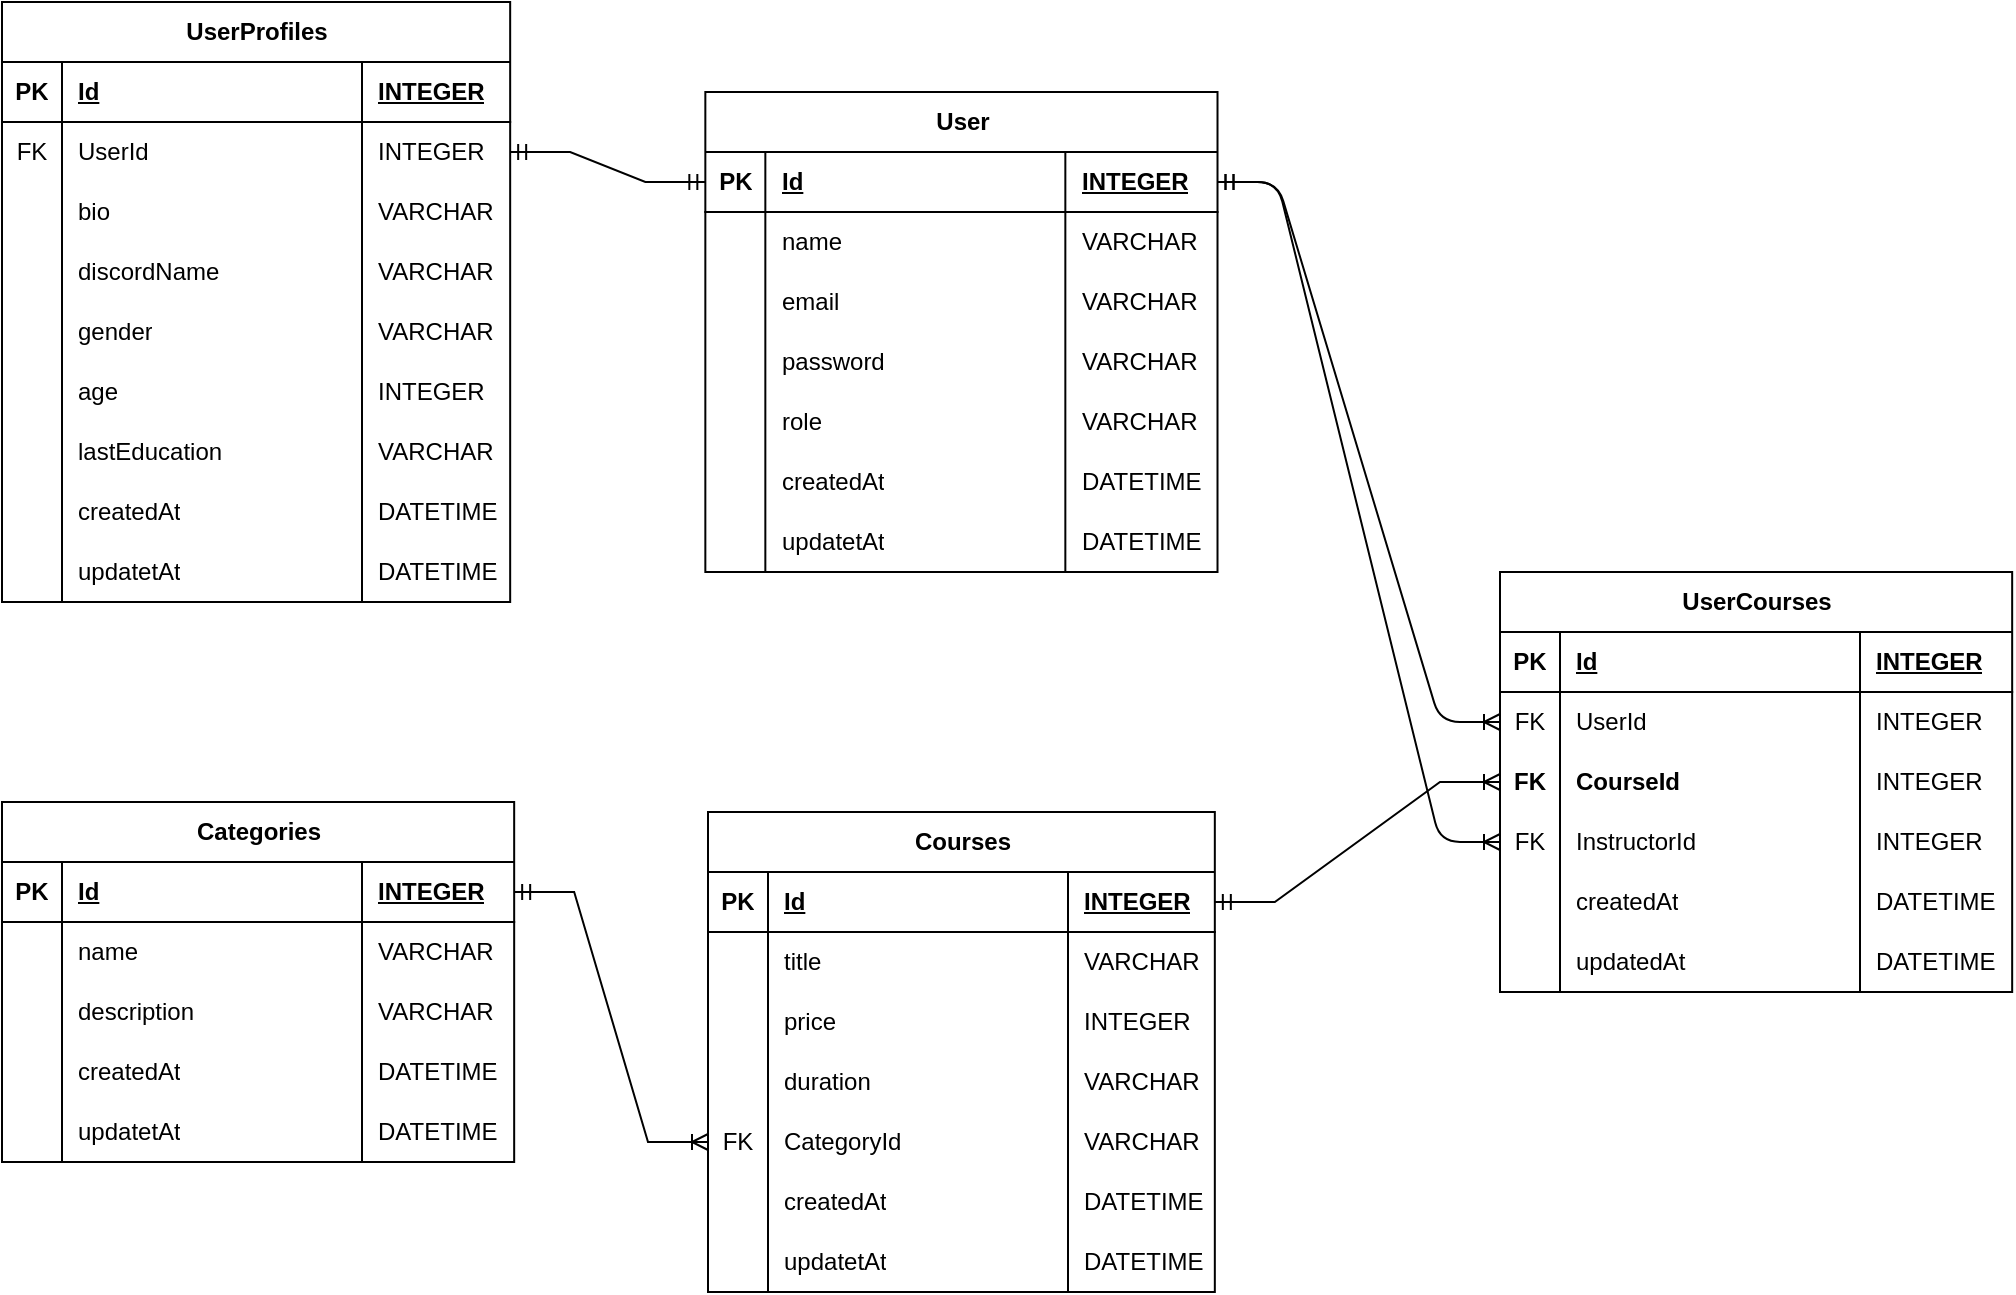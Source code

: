 <mxfile version="26.0.4">
  <diagram name="Page-1" id="1rfh4y_9Av0o-2rSlD1Q">
    <mxGraphModel dx="1134" dy="704" grid="0" gridSize="10" guides="1" tooltips="1" connect="1" arrows="1" fold="1" page="1" pageScale="1" pageWidth="1100" pageHeight="850" math="0" shadow="0">
      <root>
        <mxCell id="0" />
        <mxCell id="1" parent="0" />
        <mxCell id="C4Tq9bEea2v_1nruEv8x-1" value="Courses" style="shape=table;startSize=30;container=1;collapsible=1;childLayout=tableLayout;fixedRows=1;rowLines=0;fontStyle=1;align=center;resizeLast=1;html=1;swimlaneLine=1;" parent="1" vertex="1">
          <mxGeometry x="375" y="474" width="253.417" height="240" as="geometry" />
        </mxCell>
        <mxCell id="C4Tq9bEea2v_1nruEv8x-2" value="" style="shape=tableRow;horizontal=0;startSize=0;swimlaneHead=0;swimlaneBody=0;fillColor=none;collapsible=0;dropTarget=0;points=[[0,0.5],[1,0.5]];portConstraint=eastwest;top=0;left=0;right=0;bottom=1;" parent="C4Tq9bEea2v_1nruEv8x-1" vertex="1">
          <mxGeometry y="30" width="253.417" height="30" as="geometry" />
        </mxCell>
        <mxCell id="C4Tq9bEea2v_1nruEv8x-3" value="PK" style="shape=partialRectangle;connectable=0;fillColor=none;top=0;left=0;bottom=0;right=0;fontStyle=1;overflow=hidden;whiteSpace=wrap;html=1;" parent="C4Tq9bEea2v_1nruEv8x-2" vertex="1">
          <mxGeometry width="30" height="30" as="geometry">
            <mxRectangle width="30" height="30" as="alternateBounds" />
          </mxGeometry>
        </mxCell>
        <mxCell id="C4Tq9bEea2v_1nruEv8x-4" value="Id" style="shape=partialRectangle;connectable=0;fillColor=none;top=0;left=0;bottom=0;right=0;align=left;spacingLeft=6;fontStyle=5;overflow=hidden;whiteSpace=wrap;html=1;" parent="C4Tq9bEea2v_1nruEv8x-2" vertex="1">
          <mxGeometry x="30" width="150" height="30" as="geometry">
            <mxRectangle width="150" height="30" as="alternateBounds" />
          </mxGeometry>
        </mxCell>
        <mxCell id="C4Tq9bEea2v_1nruEv8x-141" value="INTEGER" style="shape=partialRectangle;connectable=0;fillColor=none;top=0;left=0;bottom=0;right=0;align=left;spacingLeft=6;fontStyle=5;overflow=hidden;whiteSpace=wrap;html=1;" parent="C4Tq9bEea2v_1nruEv8x-2" vertex="1">
          <mxGeometry x="180" width="73.417" height="30" as="geometry">
            <mxRectangle width="73.417" height="30" as="alternateBounds" />
          </mxGeometry>
        </mxCell>
        <mxCell id="C4Tq9bEea2v_1nruEv8x-5" value="" style="shape=tableRow;horizontal=0;startSize=0;swimlaneHead=0;swimlaneBody=0;fillColor=none;collapsible=0;dropTarget=0;points=[[0,0.5],[1,0.5]];portConstraint=eastwest;top=0;left=0;right=0;bottom=0;" parent="C4Tq9bEea2v_1nruEv8x-1" vertex="1">
          <mxGeometry y="60" width="253.417" height="30" as="geometry" />
        </mxCell>
        <mxCell id="C4Tq9bEea2v_1nruEv8x-6" value="" style="shape=partialRectangle;connectable=0;fillColor=none;top=0;left=0;bottom=0;right=0;editable=1;overflow=hidden;whiteSpace=wrap;html=1;" parent="C4Tq9bEea2v_1nruEv8x-5" vertex="1">
          <mxGeometry width="30" height="30" as="geometry">
            <mxRectangle width="30" height="30" as="alternateBounds" />
          </mxGeometry>
        </mxCell>
        <mxCell id="C4Tq9bEea2v_1nruEv8x-7" value="title" style="shape=partialRectangle;connectable=0;fillColor=none;top=0;left=0;bottom=0;right=0;align=left;spacingLeft=6;overflow=hidden;whiteSpace=wrap;html=1;" parent="C4Tq9bEea2v_1nruEv8x-5" vertex="1">
          <mxGeometry x="30" width="150" height="30" as="geometry">
            <mxRectangle width="150" height="30" as="alternateBounds" />
          </mxGeometry>
        </mxCell>
        <mxCell id="C4Tq9bEea2v_1nruEv8x-142" value="VARCHAR" style="shape=partialRectangle;connectable=0;fillColor=none;top=0;left=0;bottom=0;right=0;align=left;spacingLeft=6;overflow=hidden;whiteSpace=wrap;html=1;" parent="C4Tq9bEea2v_1nruEv8x-5" vertex="1">
          <mxGeometry x="180" width="73.417" height="30" as="geometry">
            <mxRectangle width="73.417" height="30" as="alternateBounds" />
          </mxGeometry>
        </mxCell>
        <mxCell id="C4Tq9bEea2v_1nruEv8x-8" value="" style="shape=tableRow;horizontal=0;startSize=0;swimlaneHead=0;swimlaneBody=0;fillColor=none;collapsible=0;dropTarget=0;points=[[0,0.5],[1,0.5]];portConstraint=eastwest;top=0;left=0;right=0;bottom=0;" parent="C4Tq9bEea2v_1nruEv8x-1" vertex="1">
          <mxGeometry y="90" width="253.417" height="30" as="geometry" />
        </mxCell>
        <mxCell id="C4Tq9bEea2v_1nruEv8x-9" value="" style="shape=partialRectangle;connectable=0;fillColor=none;top=0;left=0;bottom=0;right=0;editable=1;overflow=hidden;whiteSpace=wrap;html=1;" parent="C4Tq9bEea2v_1nruEv8x-8" vertex="1">
          <mxGeometry width="30" height="30" as="geometry">
            <mxRectangle width="30" height="30" as="alternateBounds" />
          </mxGeometry>
        </mxCell>
        <mxCell id="C4Tq9bEea2v_1nruEv8x-10" value="price" style="shape=partialRectangle;connectable=0;fillColor=none;top=0;left=0;bottom=0;right=0;align=left;spacingLeft=6;overflow=hidden;whiteSpace=wrap;html=1;" parent="C4Tq9bEea2v_1nruEv8x-8" vertex="1">
          <mxGeometry x="30" width="150" height="30" as="geometry">
            <mxRectangle width="150" height="30" as="alternateBounds" />
          </mxGeometry>
        </mxCell>
        <mxCell id="C4Tq9bEea2v_1nruEv8x-143" value="INTEGER" style="shape=partialRectangle;connectable=0;fillColor=none;top=0;left=0;bottom=0;right=0;align=left;spacingLeft=6;overflow=hidden;whiteSpace=wrap;html=1;" parent="C4Tq9bEea2v_1nruEv8x-8" vertex="1">
          <mxGeometry x="180" width="73.417" height="30" as="geometry">
            <mxRectangle width="73.417" height="30" as="alternateBounds" />
          </mxGeometry>
        </mxCell>
        <mxCell id="C4Tq9bEea2v_1nruEv8x-11" value="" style="shape=tableRow;horizontal=0;startSize=0;swimlaneHead=0;swimlaneBody=0;fillColor=none;collapsible=0;dropTarget=0;points=[[0,0.5],[1,0.5]];portConstraint=eastwest;top=0;left=0;right=0;bottom=0;" parent="C4Tq9bEea2v_1nruEv8x-1" vertex="1">
          <mxGeometry y="120" width="253.417" height="30" as="geometry" />
        </mxCell>
        <mxCell id="C4Tq9bEea2v_1nruEv8x-12" value="" style="shape=partialRectangle;connectable=0;fillColor=none;top=0;left=0;bottom=0;right=0;editable=1;overflow=hidden;whiteSpace=wrap;html=1;" parent="C4Tq9bEea2v_1nruEv8x-11" vertex="1">
          <mxGeometry width="30" height="30" as="geometry">
            <mxRectangle width="30" height="30" as="alternateBounds" />
          </mxGeometry>
        </mxCell>
        <mxCell id="C4Tq9bEea2v_1nruEv8x-13" value="duration" style="shape=partialRectangle;connectable=0;fillColor=none;top=0;left=0;bottom=0;right=0;align=left;spacingLeft=6;overflow=hidden;whiteSpace=wrap;html=1;" parent="C4Tq9bEea2v_1nruEv8x-11" vertex="1">
          <mxGeometry x="30" width="150" height="30" as="geometry">
            <mxRectangle width="150" height="30" as="alternateBounds" />
          </mxGeometry>
        </mxCell>
        <mxCell id="C4Tq9bEea2v_1nruEv8x-144" value="VARCHAR" style="shape=partialRectangle;connectable=0;fillColor=none;top=0;left=0;bottom=0;right=0;align=left;spacingLeft=6;overflow=hidden;whiteSpace=wrap;html=1;" parent="C4Tq9bEea2v_1nruEv8x-11" vertex="1">
          <mxGeometry x="180" width="73.417" height="30" as="geometry">
            <mxRectangle width="73.417" height="30" as="alternateBounds" />
          </mxGeometry>
        </mxCell>
        <mxCell id="C4Tq9bEea2v_1nruEv8x-76" style="shape=tableRow;horizontal=0;startSize=0;swimlaneHead=0;swimlaneBody=0;fillColor=none;collapsible=0;dropTarget=0;points=[[0,0.5],[1,0.5]];portConstraint=eastwest;top=0;left=0;right=0;bottom=0;" parent="C4Tq9bEea2v_1nruEv8x-1" vertex="1">
          <mxGeometry y="150" width="253.417" height="30" as="geometry" />
        </mxCell>
        <mxCell id="C4Tq9bEea2v_1nruEv8x-77" value="FK" style="shape=partialRectangle;connectable=0;fillColor=none;top=0;left=0;bottom=0;right=0;editable=1;overflow=hidden;whiteSpace=wrap;html=1;" parent="C4Tq9bEea2v_1nruEv8x-76" vertex="1">
          <mxGeometry width="30" height="30" as="geometry">
            <mxRectangle width="30" height="30" as="alternateBounds" />
          </mxGeometry>
        </mxCell>
        <mxCell id="C4Tq9bEea2v_1nruEv8x-78" value="CategoryId" style="shape=partialRectangle;connectable=0;fillColor=none;top=0;left=0;bottom=0;right=0;align=left;spacingLeft=6;overflow=hidden;whiteSpace=wrap;html=1;" parent="C4Tq9bEea2v_1nruEv8x-76" vertex="1">
          <mxGeometry x="30" width="150" height="30" as="geometry">
            <mxRectangle width="150" height="30" as="alternateBounds" />
          </mxGeometry>
        </mxCell>
        <mxCell id="C4Tq9bEea2v_1nruEv8x-145" value="VARCHAR" style="shape=partialRectangle;connectable=0;fillColor=none;top=0;left=0;bottom=0;right=0;align=left;spacingLeft=6;overflow=hidden;whiteSpace=wrap;html=1;" parent="C4Tq9bEea2v_1nruEv8x-76" vertex="1">
          <mxGeometry x="180" width="73.417" height="30" as="geometry">
            <mxRectangle width="73.417" height="30" as="alternateBounds" />
          </mxGeometry>
        </mxCell>
        <mxCell id="C4Tq9bEea2v_1nruEv8x-114" style="shape=tableRow;horizontal=0;startSize=0;swimlaneHead=0;swimlaneBody=0;fillColor=none;collapsible=0;dropTarget=0;points=[[0,0.5],[1,0.5]];portConstraint=eastwest;top=0;left=0;right=0;bottom=0;" parent="C4Tq9bEea2v_1nruEv8x-1" vertex="1">
          <mxGeometry y="180" width="253.417" height="30" as="geometry" />
        </mxCell>
        <mxCell id="C4Tq9bEea2v_1nruEv8x-115" style="shape=partialRectangle;connectable=0;fillColor=none;top=0;left=0;bottom=0;right=0;editable=1;overflow=hidden;whiteSpace=wrap;html=1;" parent="C4Tq9bEea2v_1nruEv8x-114" vertex="1">
          <mxGeometry width="30" height="30" as="geometry">
            <mxRectangle width="30" height="30" as="alternateBounds" />
          </mxGeometry>
        </mxCell>
        <mxCell id="C4Tq9bEea2v_1nruEv8x-116" value="createdAt" style="shape=partialRectangle;connectable=0;fillColor=none;top=0;left=0;bottom=0;right=0;align=left;spacingLeft=6;overflow=hidden;whiteSpace=wrap;html=1;" parent="C4Tq9bEea2v_1nruEv8x-114" vertex="1">
          <mxGeometry x="30" width="150" height="30" as="geometry">
            <mxRectangle width="150" height="30" as="alternateBounds" />
          </mxGeometry>
        </mxCell>
        <mxCell id="C4Tq9bEea2v_1nruEv8x-146" value="DATETIME" style="shape=partialRectangle;connectable=0;fillColor=none;top=0;left=0;bottom=0;right=0;align=left;spacingLeft=6;overflow=hidden;whiteSpace=wrap;html=1;" parent="C4Tq9bEea2v_1nruEv8x-114" vertex="1">
          <mxGeometry x="180" width="73.417" height="30" as="geometry">
            <mxRectangle width="73.417" height="30" as="alternateBounds" />
          </mxGeometry>
        </mxCell>
        <mxCell id="C4Tq9bEea2v_1nruEv8x-111" style="shape=tableRow;horizontal=0;startSize=0;swimlaneHead=0;swimlaneBody=0;fillColor=none;collapsible=0;dropTarget=0;points=[[0,0.5],[1,0.5]];portConstraint=eastwest;top=0;left=0;right=0;bottom=0;" parent="C4Tq9bEea2v_1nruEv8x-1" vertex="1">
          <mxGeometry y="210" width="253.417" height="30" as="geometry" />
        </mxCell>
        <mxCell id="C4Tq9bEea2v_1nruEv8x-112" style="shape=partialRectangle;connectable=0;fillColor=none;top=0;left=0;bottom=0;right=0;editable=1;overflow=hidden;whiteSpace=wrap;html=1;" parent="C4Tq9bEea2v_1nruEv8x-111" vertex="1">
          <mxGeometry width="30" height="30" as="geometry">
            <mxRectangle width="30" height="30" as="alternateBounds" />
          </mxGeometry>
        </mxCell>
        <mxCell id="C4Tq9bEea2v_1nruEv8x-113" value="updatetAt" style="shape=partialRectangle;connectable=0;fillColor=none;top=0;left=0;bottom=0;right=0;align=left;spacingLeft=6;overflow=hidden;whiteSpace=wrap;html=1;" parent="C4Tq9bEea2v_1nruEv8x-111" vertex="1">
          <mxGeometry x="30" width="150" height="30" as="geometry">
            <mxRectangle width="150" height="30" as="alternateBounds" />
          </mxGeometry>
        </mxCell>
        <mxCell id="C4Tq9bEea2v_1nruEv8x-147" value="DATETIME" style="shape=partialRectangle;connectable=0;fillColor=none;top=0;left=0;bottom=0;right=0;align=left;spacingLeft=6;overflow=hidden;whiteSpace=wrap;html=1;" parent="C4Tq9bEea2v_1nruEv8x-111" vertex="1">
          <mxGeometry x="180" width="73.417" height="30" as="geometry">
            <mxRectangle width="73.417" height="30" as="alternateBounds" />
          </mxGeometry>
        </mxCell>
        <mxCell id="C4Tq9bEea2v_1nruEv8x-14" value="UserProfiles" style="shape=table;startSize=30;container=1;collapsible=1;childLayout=tableLayout;fixedRows=1;rowLines=0;fontStyle=1;align=center;resizeLast=1;html=1;" parent="1" vertex="1">
          <mxGeometry x="22" y="69" width="254.083" height="300" as="geometry" />
        </mxCell>
        <mxCell id="C4Tq9bEea2v_1nruEv8x-15" value="" style="shape=tableRow;horizontal=0;startSize=0;swimlaneHead=0;swimlaneBody=0;fillColor=none;collapsible=0;dropTarget=0;points=[[0,0.5],[1,0.5]];portConstraint=eastwest;top=0;left=0;right=0;bottom=1;" parent="C4Tq9bEea2v_1nruEv8x-14" vertex="1">
          <mxGeometry y="30" width="254.083" height="30" as="geometry" />
        </mxCell>
        <mxCell id="C4Tq9bEea2v_1nruEv8x-16" value="PK" style="shape=partialRectangle;connectable=0;fillColor=none;top=0;left=0;bottom=0;right=0;fontStyle=1;overflow=hidden;whiteSpace=wrap;html=1;" parent="C4Tq9bEea2v_1nruEv8x-15" vertex="1">
          <mxGeometry width="30" height="30" as="geometry">
            <mxRectangle width="30" height="30" as="alternateBounds" />
          </mxGeometry>
        </mxCell>
        <mxCell id="C4Tq9bEea2v_1nruEv8x-17" value="Id" style="shape=partialRectangle;connectable=0;fillColor=none;top=0;left=0;bottom=0;right=0;align=left;spacingLeft=6;fontStyle=5;overflow=hidden;whiteSpace=wrap;html=1;" parent="C4Tq9bEea2v_1nruEv8x-15" vertex="1">
          <mxGeometry x="30" width="150" height="30" as="geometry">
            <mxRectangle width="150" height="30" as="alternateBounds" />
          </mxGeometry>
        </mxCell>
        <mxCell id="C4Tq9bEea2v_1nruEv8x-148" value="INTEGER" style="shape=partialRectangle;connectable=0;fillColor=none;top=0;left=0;bottom=0;right=0;align=left;spacingLeft=6;fontStyle=5;overflow=hidden;whiteSpace=wrap;html=1;" parent="C4Tq9bEea2v_1nruEv8x-15" vertex="1">
          <mxGeometry x="180" width="74.083" height="30" as="geometry">
            <mxRectangle width="74.083" height="30" as="alternateBounds" />
          </mxGeometry>
        </mxCell>
        <mxCell id="C4Tq9bEea2v_1nruEv8x-18" value="" style="shape=tableRow;horizontal=0;startSize=0;swimlaneHead=0;swimlaneBody=0;fillColor=none;collapsible=0;dropTarget=0;points=[[0,0.5],[1,0.5]];portConstraint=eastwest;top=0;left=0;right=0;bottom=0;" parent="C4Tq9bEea2v_1nruEv8x-14" vertex="1">
          <mxGeometry y="60" width="254.083" height="30" as="geometry" />
        </mxCell>
        <mxCell id="C4Tq9bEea2v_1nruEv8x-19" value="FK" style="shape=partialRectangle;connectable=0;fillColor=none;top=0;left=0;bottom=0;right=0;editable=1;overflow=hidden;whiteSpace=wrap;html=1;" parent="C4Tq9bEea2v_1nruEv8x-18" vertex="1">
          <mxGeometry width="30" height="30" as="geometry">
            <mxRectangle width="30" height="30" as="alternateBounds" />
          </mxGeometry>
        </mxCell>
        <mxCell id="C4Tq9bEea2v_1nruEv8x-20" value="UserId" style="shape=partialRectangle;connectable=0;fillColor=none;top=0;left=0;bottom=0;right=0;align=left;spacingLeft=6;overflow=hidden;whiteSpace=wrap;html=1;" parent="C4Tq9bEea2v_1nruEv8x-18" vertex="1">
          <mxGeometry x="30" width="150" height="30" as="geometry">
            <mxRectangle width="150" height="30" as="alternateBounds" />
          </mxGeometry>
        </mxCell>
        <mxCell id="C4Tq9bEea2v_1nruEv8x-149" value="INTEGER" style="shape=partialRectangle;connectable=0;fillColor=none;top=0;left=0;bottom=0;right=0;align=left;spacingLeft=6;overflow=hidden;whiteSpace=wrap;html=1;" parent="C4Tq9bEea2v_1nruEv8x-18" vertex="1">
          <mxGeometry x="180" width="74.083" height="30" as="geometry">
            <mxRectangle width="74.083" height="30" as="alternateBounds" />
          </mxGeometry>
        </mxCell>
        <mxCell id="C4Tq9bEea2v_1nruEv8x-21" value="" style="shape=tableRow;horizontal=0;startSize=0;swimlaneHead=0;swimlaneBody=0;fillColor=none;collapsible=0;dropTarget=0;points=[[0,0.5],[1,0.5]];portConstraint=eastwest;top=0;left=0;right=0;bottom=0;" parent="C4Tq9bEea2v_1nruEv8x-14" vertex="1">
          <mxGeometry y="90" width="254.083" height="30" as="geometry" />
        </mxCell>
        <mxCell id="C4Tq9bEea2v_1nruEv8x-22" value="" style="shape=partialRectangle;connectable=0;fillColor=none;top=0;left=0;bottom=0;right=0;editable=1;overflow=hidden;whiteSpace=wrap;html=1;" parent="C4Tq9bEea2v_1nruEv8x-21" vertex="1">
          <mxGeometry width="30" height="30" as="geometry">
            <mxRectangle width="30" height="30" as="alternateBounds" />
          </mxGeometry>
        </mxCell>
        <mxCell id="C4Tq9bEea2v_1nruEv8x-23" value="bio" style="shape=partialRectangle;connectable=0;fillColor=none;top=0;left=0;bottom=0;right=0;align=left;spacingLeft=6;overflow=hidden;whiteSpace=wrap;html=1;" parent="C4Tq9bEea2v_1nruEv8x-21" vertex="1">
          <mxGeometry x="30" width="150" height="30" as="geometry">
            <mxRectangle width="150" height="30" as="alternateBounds" />
          </mxGeometry>
        </mxCell>
        <mxCell id="C4Tq9bEea2v_1nruEv8x-150" value="VARCHAR" style="shape=partialRectangle;connectable=0;fillColor=none;top=0;left=0;bottom=0;right=0;align=left;spacingLeft=6;overflow=hidden;whiteSpace=wrap;html=1;" parent="C4Tq9bEea2v_1nruEv8x-21" vertex="1">
          <mxGeometry x="180" width="74.083" height="30" as="geometry">
            <mxRectangle width="74.083" height="30" as="alternateBounds" />
          </mxGeometry>
        </mxCell>
        <mxCell id="C4Tq9bEea2v_1nruEv8x-24" value="" style="shape=tableRow;horizontal=0;startSize=0;swimlaneHead=0;swimlaneBody=0;fillColor=none;collapsible=0;dropTarget=0;points=[[0,0.5],[1,0.5]];portConstraint=eastwest;top=0;left=0;right=0;bottom=0;" parent="C4Tq9bEea2v_1nruEv8x-14" vertex="1">
          <mxGeometry y="120" width="254.083" height="30" as="geometry" />
        </mxCell>
        <mxCell id="C4Tq9bEea2v_1nruEv8x-25" value="" style="shape=partialRectangle;connectable=0;fillColor=none;top=0;left=0;bottom=0;right=0;editable=1;overflow=hidden;whiteSpace=wrap;html=1;" parent="C4Tq9bEea2v_1nruEv8x-24" vertex="1">
          <mxGeometry width="30" height="30" as="geometry">
            <mxRectangle width="30" height="30" as="alternateBounds" />
          </mxGeometry>
        </mxCell>
        <mxCell id="C4Tq9bEea2v_1nruEv8x-26" value="discordName" style="shape=partialRectangle;connectable=0;fillColor=none;top=0;left=0;bottom=0;right=0;align=left;spacingLeft=6;overflow=hidden;whiteSpace=wrap;html=1;" parent="C4Tq9bEea2v_1nruEv8x-24" vertex="1">
          <mxGeometry x="30" width="150" height="30" as="geometry">
            <mxRectangle width="150" height="30" as="alternateBounds" />
          </mxGeometry>
        </mxCell>
        <mxCell id="C4Tq9bEea2v_1nruEv8x-151" value="VARCHAR" style="shape=partialRectangle;connectable=0;fillColor=none;top=0;left=0;bottom=0;right=0;align=left;spacingLeft=6;overflow=hidden;whiteSpace=wrap;html=1;" parent="C4Tq9bEea2v_1nruEv8x-24" vertex="1">
          <mxGeometry x="180" width="74.083" height="30" as="geometry">
            <mxRectangle width="74.083" height="30" as="alternateBounds" />
          </mxGeometry>
        </mxCell>
        <mxCell id="C4Tq9bEea2v_1nruEv8x-67" style="shape=tableRow;horizontal=0;startSize=0;swimlaneHead=0;swimlaneBody=0;fillColor=none;collapsible=0;dropTarget=0;points=[[0,0.5],[1,0.5]];portConstraint=eastwest;top=0;left=0;right=0;bottom=0;" parent="C4Tq9bEea2v_1nruEv8x-14" vertex="1">
          <mxGeometry y="150" width="254.083" height="30" as="geometry" />
        </mxCell>
        <mxCell id="C4Tq9bEea2v_1nruEv8x-68" style="shape=partialRectangle;connectable=0;fillColor=none;top=0;left=0;bottom=0;right=0;editable=1;overflow=hidden;whiteSpace=wrap;html=1;" parent="C4Tq9bEea2v_1nruEv8x-67" vertex="1">
          <mxGeometry width="30" height="30" as="geometry">
            <mxRectangle width="30" height="30" as="alternateBounds" />
          </mxGeometry>
        </mxCell>
        <mxCell id="C4Tq9bEea2v_1nruEv8x-69" value="gender" style="shape=partialRectangle;connectable=0;fillColor=none;top=0;left=0;bottom=0;right=0;align=left;spacingLeft=6;overflow=hidden;whiteSpace=wrap;html=1;" parent="C4Tq9bEea2v_1nruEv8x-67" vertex="1">
          <mxGeometry x="30" width="150" height="30" as="geometry">
            <mxRectangle width="150" height="30" as="alternateBounds" />
          </mxGeometry>
        </mxCell>
        <mxCell id="C4Tq9bEea2v_1nruEv8x-152" value="VARCHAR" style="shape=partialRectangle;connectable=0;fillColor=none;top=0;left=0;bottom=0;right=0;align=left;spacingLeft=6;overflow=hidden;whiteSpace=wrap;html=1;" parent="C4Tq9bEea2v_1nruEv8x-67" vertex="1">
          <mxGeometry x="180" width="74.083" height="30" as="geometry">
            <mxRectangle width="74.083" height="30" as="alternateBounds" />
          </mxGeometry>
        </mxCell>
        <mxCell id="C4Tq9bEea2v_1nruEv8x-167" style="shape=tableRow;horizontal=0;startSize=0;swimlaneHead=0;swimlaneBody=0;fillColor=none;collapsible=0;dropTarget=0;points=[[0,0.5],[1,0.5]];portConstraint=eastwest;top=0;left=0;right=0;bottom=0;" parent="C4Tq9bEea2v_1nruEv8x-14" vertex="1">
          <mxGeometry y="180" width="254.083" height="30" as="geometry" />
        </mxCell>
        <mxCell id="C4Tq9bEea2v_1nruEv8x-168" style="shape=partialRectangle;connectable=0;fillColor=none;top=0;left=0;bottom=0;right=0;editable=1;overflow=hidden;whiteSpace=wrap;html=1;" parent="C4Tq9bEea2v_1nruEv8x-167" vertex="1">
          <mxGeometry width="30" height="30" as="geometry">
            <mxRectangle width="30" height="30" as="alternateBounds" />
          </mxGeometry>
        </mxCell>
        <mxCell id="C4Tq9bEea2v_1nruEv8x-169" value="age" style="shape=partialRectangle;connectable=0;fillColor=none;top=0;left=0;bottom=0;right=0;align=left;spacingLeft=6;overflow=hidden;whiteSpace=wrap;html=1;" parent="C4Tq9bEea2v_1nruEv8x-167" vertex="1">
          <mxGeometry x="30" width="150" height="30" as="geometry">
            <mxRectangle width="150" height="30" as="alternateBounds" />
          </mxGeometry>
        </mxCell>
        <mxCell id="C4Tq9bEea2v_1nruEv8x-170" value="INTEGER" style="shape=partialRectangle;connectable=0;fillColor=none;top=0;left=0;bottom=0;right=0;align=left;spacingLeft=6;overflow=hidden;whiteSpace=wrap;html=1;" parent="C4Tq9bEea2v_1nruEv8x-167" vertex="1">
          <mxGeometry x="180" width="74.083" height="30" as="geometry">
            <mxRectangle width="74.083" height="30" as="alternateBounds" />
          </mxGeometry>
        </mxCell>
        <mxCell id="C4Tq9bEea2v_1nruEv8x-70" style="shape=tableRow;horizontal=0;startSize=0;swimlaneHead=0;swimlaneBody=0;fillColor=none;collapsible=0;dropTarget=0;points=[[0,0.5],[1,0.5]];portConstraint=eastwest;top=0;left=0;right=0;bottom=0;" parent="C4Tq9bEea2v_1nruEv8x-14" vertex="1">
          <mxGeometry y="210" width="254.083" height="30" as="geometry" />
        </mxCell>
        <mxCell id="C4Tq9bEea2v_1nruEv8x-71" style="shape=partialRectangle;connectable=0;fillColor=none;top=0;left=0;bottom=0;right=0;editable=1;overflow=hidden;whiteSpace=wrap;html=1;" parent="C4Tq9bEea2v_1nruEv8x-70" vertex="1">
          <mxGeometry width="30" height="30" as="geometry">
            <mxRectangle width="30" height="30" as="alternateBounds" />
          </mxGeometry>
        </mxCell>
        <mxCell id="C4Tq9bEea2v_1nruEv8x-72" value="lastEducation" style="shape=partialRectangle;connectable=0;fillColor=none;top=0;left=0;bottom=0;right=0;align=left;spacingLeft=6;overflow=hidden;whiteSpace=wrap;html=1;" parent="C4Tq9bEea2v_1nruEv8x-70" vertex="1">
          <mxGeometry x="30" width="150" height="30" as="geometry">
            <mxRectangle width="150" height="30" as="alternateBounds" />
          </mxGeometry>
        </mxCell>
        <mxCell id="C4Tq9bEea2v_1nruEv8x-153" value="VARCHAR" style="shape=partialRectangle;connectable=0;fillColor=none;top=0;left=0;bottom=0;right=0;align=left;spacingLeft=6;overflow=hidden;whiteSpace=wrap;html=1;" parent="C4Tq9bEea2v_1nruEv8x-70" vertex="1">
          <mxGeometry x="180" width="74.083" height="30" as="geometry">
            <mxRectangle width="74.083" height="30" as="alternateBounds" />
          </mxGeometry>
        </mxCell>
        <mxCell id="C4Tq9bEea2v_1nruEv8x-123" style="shape=tableRow;horizontal=0;startSize=0;swimlaneHead=0;swimlaneBody=0;fillColor=none;collapsible=0;dropTarget=0;points=[[0,0.5],[1,0.5]];portConstraint=eastwest;top=0;left=0;right=0;bottom=0;" parent="C4Tq9bEea2v_1nruEv8x-14" vertex="1">
          <mxGeometry y="240" width="254.083" height="30" as="geometry" />
        </mxCell>
        <mxCell id="C4Tq9bEea2v_1nruEv8x-124" style="shape=partialRectangle;connectable=0;fillColor=none;top=0;left=0;bottom=0;right=0;editable=1;overflow=hidden;whiteSpace=wrap;html=1;" parent="C4Tq9bEea2v_1nruEv8x-123" vertex="1">
          <mxGeometry width="30" height="30" as="geometry">
            <mxRectangle width="30" height="30" as="alternateBounds" />
          </mxGeometry>
        </mxCell>
        <mxCell id="C4Tq9bEea2v_1nruEv8x-125" value="createdAt" style="shape=partialRectangle;connectable=0;fillColor=none;top=0;left=0;bottom=0;right=0;align=left;spacingLeft=6;overflow=hidden;whiteSpace=wrap;html=1;" parent="C4Tq9bEea2v_1nruEv8x-123" vertex="1">
          <mxGeometry x="30" width="150" height="30" as="geometry">
            <mxRectangle width="150" height="30" as="alternateBounds" />
          </mxGeometry>
        </mxCell>
        <mxCell id="C4Tq9bEea2v_1nruEv8x-154" value="DATETIME" style="shape=partialRectangle;connectable=0;fillColor=none;top=0;left=0;bottom=0;right=0;align=left;spacingLeft=6;overflow=hidden;whiteSpace=wrap;html=1;" parent="C4Tq9bEea2v_1nruEv8x-123" vertex="1">
          <mxGeometry x="180" width="74.083" height="30" as="geometry">
            <mxRectangle width="74.083" height="30" as="alternateBounds" />
          </mxGeometry>
        </mxCell>
        <mxCell id="C4Tq9bEea2v_1nruEv8x-129" style="shape=tableRow;horizontal=0;startSize=0;swimlaneHead=0;swimlaneBody=0;fillColor=none;collapsible=0;dropTarget=0;points=[[0,0.5],[1,0.5]];portConstraint=eastwest;top=0;left=0;right=0;bottom=0;" parent="C4Tq9bEea2v_1nruEv8x-14" vertex="1">
          <mxGeometry y="270" width="254.083" height="30" as="geometry" />
        </mxCell>
        <mxCell id="C4Tq9bEea2v_1nruEv8x-130" style="shape=partialRectangle;connectable=0;fillColor=none;top=0;left=0;bottom=0;right=0;editable=1;overflow=hidden;whiteSpace=wrap;html=1;" parent="C4Tq9bEea2v_1nruEv8x-129" vertex="1">
          <mxGeometry width="30" height="30" as="geometry">
            <mxRectangle width="30" height="30" as="alternateBounds" />
          </mxGeometry>
        </mxCell>
        <mxCell id="C4Tq9bEea2v_1nruEv8x-131" value="updatetAt" style="shape=partialRectangle;connectable=0;fillColor=none;top=0;left=0;bottom=0;right=0;align=left;spacingLeft=6;overflow=hidden;whiteSpace=wrap;html=1;" parent="C4Tq9bEea2v_1nruEv8x-129" vertex="1">
          <mxGeometry x="30" width="150" height="30" as="geometry">
            <mxRectangle width="150" height="30" as="alternateBounds" />
          </mxGeometry>
        </mxCell>
        <mxCell id="C4Tq9bEea2v_1nruEv8x-155" value="DATETIME" style="shape=partialRectangle;connectable=0;fillColor=none;top=0;left=0;bottom=0;right=0;align=left;spacingLeft=6;overflow=hidden;whiteSpace=wrap;html=1;" parent="C4Tq9bEea2v_1nruEv8x-129" vertex="1">
          <mxGeometry x="180" width="74.083" height="30" as="geometry">
            <mxRectangle width="74.083" height="30" as="alternateBounds" />
          </mxGeometry>
        </mxCell>
        <mxCell id="C4Tq9bEea2v_1nruEv8x-27" value="User" style="shape=table;startSize=30;container=1;collapsible=1;childLayout=tableLayout;fixedRows=1;rowLines=0;fontStyle=1;align=center;resizeLast=1;html=1;" parent="1" vertex="1">
          <mxGeometry x="373.67" y="114" width="256.083" height="240" as="geometry" />
        </mxCell>
        <mxCell id="C4Tq9bEea2v_1nruEv8x-28" value="" style="shape=tableRow;horizontal=0;startSize=0;swimlaneHead=0;swimlaneBody=0;fillColor=none;collapsible=0;dropTarget=0;points=[[0,0.5],[1,0.5]];portConstraint=eastwest;top=0;left=0;right=0;bottom=1;" parent="C4Tq9bEea2v_1nruEv8x-27" vertex="1">
          <mxGeometry y="30" width="256.083" height="30" as="geometry" />
        </mxCell>
        <mxCell id="C4Tq9bEea2v_1nruEv8x-29" value="PK" style="shape=partialRectangle;connectable=0;fillColor=none;top=0;left=0;bottom=0;right=0;fontStyle=1;overflow=hidden;whiteSpace=wrap;html=1;" parent="C4Tq9bEea2v_1nruEv8x-28" vertex="1">
          <mxGeometry width="30" height="30" as="geometry">
            <mxRectangle width="30" height="30" as="alternateBounds" />
          </mxGeometry>
        </mxCell>
        <mxCell id="C4Tq9bEea2v_1nruEv8x-30" value="Id" style="shape=partialRectangle;connectable=0;fillColor=none;top=0;left=0;bottom=0;right=0;align=left;spacingLeft=6;fontStyle=5;overflow=hidden;whiteSpace=wrap;html=1;" parent="C4Tq9bEea2v_1nruEv8x-28" vertex="1">
          <mxGeometry x="30" width="150" height="30" as="geometry">
            <mxRectangle width="150" height="30" as="alternateBounds" />
          </mxGeometry>
        </mxCell>
        <mxCell id="C4Tq9bEea2v_1nruEv8x-161" value="INTEGER" style="shape=partialRectangle;connectable=0;fillColor=none;top=0;left=0;bottom=0;right=0;align=left;spacingLeft=6;fontStyle=5;overflow=hidden;whiteSpace=wrap;html=1;" parent="C4Tq9bEea2v_1nruEv8x-28" vertex="1">
          <mxGeometry x="180" width="76.083" height="30" as="geometry">
            <mxRectangle width="76.083" height="30" as="alternateBounds" />
          </mxGeometry>
        </mxCell>
        <mxCell id="C4Tq9bEea2v_1nruEv8x-31" value="" style="shape=tableRow;horizontal=0;startSize=0;swimlaneHead=0;swimlaneBody=0;fillColor=none;collapsible=0;dropTarget=0;points=[[0,0.5],[1,0.5]];portConstraint=eastwest;top=0;left=0;right=0;bottom=0;" parent="C4Tq9bEea2v_1nruEv8x-27" vertex="1">
          <mxGeometry y="60" width="256.083" height="30" as="geometry" />
        </mxCell>
        <mxCell id="C4Tq9bEea2v_1nruEv8x-32" value="" style="shape=partialRectangle;connectable=0;fillColor=none;top=0;left=0;bottom=0;right=0;editable=1;overflow=hidden;whiteSpace=wrap;html=1;" parent="C4Tq9bEea2v_1nruEv8x-31" vertex="1">
          <mxGeometry width="30" height="30" as="geometry">
            <mxRectangle width="30" height="30" as="alternateBounds" />
          </mxGeometry>
        </mxCell>
        <mxCell id="C4Tq9bEea2v_1nruEv8x-33" value="name" style="shape=partialRectangle;connectable=0;fillColor=none;top=0;left=0;bottom=0;right=0;align=left;spacingLeft=6;overflow=hidden;whiteSpace=wrap;html=1;" parent="C4Tq9bEea2v_1nruEv8x-31" vertex="1">
          <mxGeometry x="30" width="150" height="30" as="geometry">
            <mxRectangle width="150" height="30" as="alternateBounds" />
          </mxGeometry>
        </mxCell>
        <mxCell id="C4Tq9bEea2v_1nruEv8x-162" value="VARCHAR" style="shape=partialRectangle;connectable=0;fillColor=none;top=0;left=0;bottom=0;right=0;align=left;spacingLeft=6;overflow=hidden;whiteSpace=wrap;html=1;" parent="C4Tq9bEea2v_1nruEv8x-31" vertex="1">
          <mxGeometry x="180" width="76.083" height="30" as="geometry">
            <mxRectangle width="76.083" height="30" as="alternateBounds" />
          </mxGeometry>
        </mxCell>
        <mxCell id="C4Tq9bEea2v_1nruEv8x-34" value="" style="shape=tableRow;horizontal=0;startSize=0;swimlaneHead=0;swimlaneBody=0;fillColor=none;collapsible=0;dropTarget=0;points=[[0,0.5],[1,0.5]];portConstraint=eastwest;top=0;left=0;right=0;bottom=0;" parent="C4Tq9bEea2v_1nruEv8x-27" vertex="1">
          <mxGeometry y="90" width="256.083" height="30" as="geometry" />
        </mxCell>
        <mxCell id="C4Tq9bEea2v_1nruEv8x-35" value="" style="shape=partialRectangle;connectable=0;fillColor=none;top=0;left=0;bottom=0;right=0;editable=1;overflow=hidden;whiteSpace=wrap;html=1;" parent="C4Tq9bEea2v_1nruEv8x-34" vertex="1">
          <mxGeometry width="30" height="30" as="geometry">
            <mxRectangle width="30" height="30" as="alternateBounds" />
          </mxGeometry>
        </mxCell>
        <mxCell id="C4Tq9bEea2v_1nruEv8x-36" value="email" style="shape=partialRectangle;connectable=0;fillColor=none;top=0;left=0;bottom=0;right=0;align=left;spacingLeft=6;overflow=hidden;whiteSpace=wrap;html=1;" parent="C4Tq9bEea2v_1nruEv8x-34" vertex="1">
          <mxGeometry x="30" width="150" height="30" as="geometry">
            <mxRectangle width="150" height="30" as="alternateBounds" />
          </mxGeometry>
        </mxCell>
        <mxCell id="C4Tq9bEea2v_1nruEv8x-163" value="VARCHAR" style="shape=partialRectangle;connectable=0;fillColor=none;top=0;left=0;bottom=0;right=0;align=left;spacingLeft=6;overflow=hidden;whiteSpace=wrap;html=1;" parent="C4Tq9bEea2v_1nruEv8x-34" vertex="1">
          <mxGeometry x="180" width="76.083" height="30" as="geometry">
            <mxRectangle width="76.083" height="30" as="alternateBounds" />
          </mxGeometry>
        </mxCell>
        <mxCell id="C4Tq9bEea2v_1nruEv8x-37" value="" style="shape=tableRow;horizontal=0;startSize=0;swimlaneHead=0;swimlaneBody=0;fillColor=none;collapsible=0;dropTarget=0;points=[[0,0.5],[1,0.5]];portConstraint=eastwest;top=0;left=0;right=0;bottom=0;" parent="C4Tq9bEea2v_1nruEv8x-27" vertex="1">
          <mxGeometry y="120" width="256.083" height="30" as="geometry" />
        </mxCell>
        <mxCell id="C4Tq9bEea2v_1nruEv8x-38" value="" style="shape=partialRectangle;connectable=0;fillColor=none;top=0;left=0;bottom=0;right=0;editable=1;overflow=hidden;whiteSpace=wrap;html=1;" parent="C4Tq9bEea2v_1nruEv8x-37" vertex="1">
          <mxGeometry width="30" height="30" as="geometry">
            <mxRectangle width="30" height="30" as="alternateBounds" />
          </mxGeometry>
        </mxCell>
        <mxCell id="C4Tq9bEea2v_1nruEv8x-39" value="password" style="shape=partialRectangle;connectable=0;fillColor=none;top=0;left=0;bottom=0;right=0;align=left;spacingLeft=6;overflow=hidden;whiteSpace=wrap;html=1;" parent="C4Tq9bEea2v_1nruEv8x-37" vertex="1">
          <mxGeometry x="30" width="150" height="30" as="geometry">
            <mxRectangle width="150" height="30" as="alternateBounds" />
          </mxGeometry>
        </mxCell>
        <mxCell id="C4Tq9bEea2v_1nruEv8x-164" value="VARCHAR" style="shape=partialRectangle;connectable=0;fillColor=none;top=0;left=0;bottom=0;right=0;align=left;spacingLeft=6;overflow=hidden;whiteSpace=wrap;html=1;" parent="C4Tq9bEea2v_1nruEv8x-37" vertex="1">
          <mxGeometry x="180" width="76.083" height="30" as="geometry">
            <mxRectangle width="76.083" height="30" as="alternateBounds" />
          </mxGeometry>
        </mxCell>
        <mxCell id="dxon-cqbUyMvVipqUhgC-30" style="shape=tableRow;horizontal=0;startSize=0;swimlaneHead=0;swimlaneBody=0;fillColor=none;collapsible=0;dropTarget=0;points=[[0,0.5],[1,0.5]];portConstraint=eastwest;top=0;left=0;right=0;bottom=0;" vertex="1" parent="C4Tq9bEea2v_1nruEv8x-27">
          <mxGeometry y="150" width="256.083" height="30" as="geometry" />
        </mxCell>
        <mxCell id="dxon-cqbUyMvVipqUhgC-31" style="shape=partialRectangle;connectable=0;fillColor=none;top=0;left=0;bottom=0;right=0;editable=1;overflow=hidden;whiteSpace=wrap;html=1;" vertex="1" parent="dxon-cqbUyMvVipqUhgC-30">
          <mxGeometry width="30" height="30" as="geometry">
            <mxRectangle width="30" height="30" as="alternateBounds" />
          </mxGeometry>
        </mxCell>
        <mxCell id="dxon-cqbUyMvVipqUhgC-32" value="role" style="shape=partialRectangle;connectable=0;fillColor=none;top=0;left=0;bottom=0;right=0;align=left;spacingLeft=6;overflow=hidden;whiteSpace=wrap;html=1;" vertex="1" parent="dxon-cqbUyMvVipqUhgC-30">
          <mxGeometry x="30" width="150" height="30" as="geometry">
            <mxRectangle width="150" height="30" as="alternateBounds" />
          </mxGeometry>
        </mxCell>
        <mxCell id="dxon-cqbUyMvVipqUhgC-33" value="VARCHAR" style="shape=partialRectangle;connectable=0;fillColor=none;top=0;left=0;bottom=0;right=0;align=left;spacingLeft=6;overflow=hidden;whiteSpace=wrap;html=1;" vertex="1" parent="dxon-cqbUyMvVipqUhgC-30">
          <mxGeometry x="180" width="76.083" height="30" as="geometry">
            <mxRectangle width="76.083" height="30" as="alternateBounds" />
          </mxGeometry>
        </mxCell>
        <mxCell id="C4Tq9bEea2v_1nruEv8x-108" style="shape=tableRow;horizontal=0;startSize=0;swimlaneHead=0;swimlaneBody=0;fillColor=none;collapsible=0;dropTarget=0;points=[[0,0.5],[1,0.5]];portConstraint=eastwest;top=0;left=0;right=0;bottom=0;" parent="C4Tq9bEea2v_1nruEv8x-27" vertex="1">
          <mxGeometry y="180" width="256.083" height="30" as="geometry" />
        </mxCell>
        <mxCell id="C4Tq9bEea2v_1nruEv8x-109" style="shape=partialRectangle;connectable=0;fillColor=none;top=0;left=0;bottom=0;right=0;editable=1;overflow=hidden;whiteSpace=wrap;html=1;" parent="C4Tq9bEea2v_1nruEv8x-108" vertex="1">
          <mxGeometry width="30" height="30" as="geometry">
            <mxRectangle width="30" height="30" as="alternateBounds" />
          </mxGeometry>
        </mxCell>
        <mxCell id="C4Tq9bEea2v_1nruEv8x-110" value="createdAt" style="shape=partialRectangle;connectable=0;fillColor=none;top=0;left=0;bottom=0;right=0;align=left;spacingLeft=6;overflow=hidden;whiteSpace=wrap;html=1;" parent="C4Tq9bEea2v_1nruEv8x-108" vertex="1">
          <mxGeometry x="30" width="150" height="30" as="geometry">
            <mxRectangle width="150" height="30" as="alternateBounds" />
          </mxGeometry>
        </mxCell>
        <mxCell id="C4Tq9bEea2v_1nruEv8x-165" value="DATETIME" style="shape=partialRectangle;connectable=0;fillColor=none;top=0;left=0;bottom=0;right=0;align=left;spacingLeft=6;overflow=hidden;whiteSpace=wrap;html=1;" parent="C4Tq9bEea2v_1nruEv8x-108" vertex="1">
          <mxGeometry x="180" width="76.083" height="30" as="geometry">
            <mxRectangle width="76.083" height="30" as="alternateBounds" />
          </mxGeometry>
        </mxCell>
        <mxCell id="C4Tq9bEea2v_1nruEv8x-105" style="shape=tableRow;horizontal=0;startSize=0;swimlaneHead=0;swimlaneBody=0;fillColor=none;collapsible=0;dropTarget=0;points=[[0,0.5],[1,0.5]];portConstraint=eastwest;top=0;left=0;right=0;bottom=0;" parent="C4Tq9bEea2v_1nruEv8x-27" vertex="1">
          <mxGeometry y="210" width="256.083" height="30" as="geometry" />
        </mxCell>
        <mxCell id="C4Tq9bEea2v_1nruEv8x-106" style="shape=partialRectangle;connectable=0;fillColor=none;top=0;left=0;bottom=0;right=0;editable=1;overflow=hidden;whiteSpace=wrap;html=1;" parent="C4Tq9bEea2v_1nruEv8x-105" vertex="1">
          <mxGeometry width="30" height="30" as="geometry">
            <mxRectangle width="30" height="30" as="alternateBounds" />
          </mxGeometry>
        </mxCell>
        <mxCell id="C4Tq9bEea2v_1nruEv8x-107" value="updatetAt" style="shape=partialRectangle;connectable=0;fillColor=none;top=0;left=0;bottom=0;right=0;align=left;spacingLeft=6;overflow=hidden;whiteSpace=wrap;html=1;" parent="C4Tq9bEea2v_1nruEv8x-105" vertex="1">
          <mxGeometry x="30" width="150" height="30" as="geometry">
            <mxRectangle width="150" height="30" as="alternateBounds" />
          </mxGeometry>
        </mxCell>
        <mxCell id="C4Tq9bEea2v_1nruEv8x-166" value="DATETIME" style="shape=partialRectangle;connectable=0;fillColor=none;top=0;left=0;bottom=0;right=0;align=left;spacingLeft=6;overflow=hidden;whiteSpace=wrap;html=1;" parent="C4Tq9bEea2v_1nruEv8x-105" vertex="1">
          <mxGeometry x="180" width="76.083" height="30" as="geometry">
            <mxRectangle width="76.083" height="30" as="alternateBounds" />
          </mxGeometry>
        </mxCell>
        <mxCell id="C4Tq9bEea2v_1nruEv8x-53" value="Categories" style="shape=table;startSize=30;container=1;collapsible=1;childLayout=tableLayout;fixedRows=1;rowLines=0;fontStyle=1;align=center;resizeLast=1;html=1;" parent="1" vertex="1">
          <mxGeometry x="22" y="469" width="256.083" height="180" as="geometry" />
        </mxCell>
        <mxCell id="C4Tq9bEea2v_1nruEv8x-54" value="" style="shape=tableRow;horizontal=0;startSize=0;swimlaneHead=0;swimlaneBody=0;fillColor=none;collapsible=0;dropTarget=0;points=[[0,0.5],[1,0.5]];portConstraint=eastwest;top=0;left=0;right=0;bottom=1;" parent="C4Tq9bEea2v_1nruEv8x-53" vertex="1">
          <mxGeometry y="30" width="256.083" height="30" as="geometry" />
        </mxCell>
        <mxCell id="C4Tq9bEea2v_1nruEv8x-55" value="PK" style="shape=partialRectangle;connectable=0;fillColor=none;top=0;left=0;bottom=0;right=0;fontStyle=1;overflow=hidden;whiteSpace=wrap;html=1;" parent="C4Tq9bEea2v_1nruEv8x-54" vertex="1">
          <mxGeometry width="30" height="30" as="geometry">
            <mxRectangle width="30" height="30" as="alternateBounds" />
          </mxGeometry>
        </mxCell>
        <mxCell id="C4Tq9bEea2v_1nruEv8x-56" value="Id" style="shape=partialRectangle;connectable=0;fillColor=none;top=0;left=0;bottom=0;right=0;align=left;spacingLeft=6;fontStyle=5;overflow=hidden;whiteSpace=wrap;html=1;" parent="C4Tq9bEea2v_1nruEv8x-54" vertex="1">
          <mxGeometry x="30" width="150" height="30" as="geometry">
            <mxRectangle width="150" height="30" as="alternateBounds" />
          </mxGeometry>
        </mxCell>
        <mxCell id="C4Tq9bEea2v_1nruEv8x-156" value="INTEGER" style="shape=partialRectangle;connectable=0;fillColor=none;top=0;left=0;bottom=0;right=0;align=left;spacingLeft=6;fontStyle=5;overflow=hidden;whiteSpace=wrap;html=1;" parent="C4Tq9bEea2v_1nruEv8x-54" vertex="1">
          <mxGeometry x="180" width="76.083" height="30" as="geometry">
            <mxRectangle width="76.083" height="30" as="alternateBounds" />
          </mxGeometry>
        </mxCell>
        <mxCell id="C4Tq9bEea2v_1nruEv8x-57" value="" style="shape=tableRow;horizontal=0;startSize=0;swimlaneHead=0;swimlaneBody=0;fillColor=none;collapsible=0;dropTarget=0;points=[[0,0.5],[1,0.5]];portConstraint=eastwest;top=0;left=0;right=0;bottom=0;" parent="C4Tq9bEea2v_1nruEv8x-53" vertex="1">
          <mxGeometry y="60" width="256.083" height="30" as="geometry" />
        </mxCell>
        <mxCell id="C4Tq9bEea2v_1nruEv8x-58" value="" style="shape=partialRectangle;connectable=0;fillColor=none;top=0;left=0;bottom=0;right=0;editable=1;overflow=hidden;whiteSpace=wrap;html=1;" parent="C4Tq9bEea2v_1nruEv8x-57" vertex="1">
          <mxGeometry width="30" height="30" as="geometry">
            <mxRectangle width="30" height="30" as="alternateBounds" />
          </mxGeometry>
        </mxCell>
        <mxCell id="C4Tq9bEea2v_1nruEv8x-59" value="name" style="shape=partialRectangle;connectable=0;fillColor=none;top=0;left=0;bottom=0;right=0;align=left;spacingLeft=6;overflow=hidden;whiteSpace=wrap;html=1;" parent="C4Tq9bEea2v_1nruEv8x-57" vertex="1">
          <mxGeometry x="30" width="150" height="30" as="geometry">
            <mxRectangle width="150" height="30" as="alternateBounds" />
          </mxGeometry>
        </mxCell>
        <mxCell id="C4Tq9bEea2v_1nruEv8x-157" value="VARCHAR" style="shape=partialRectangle;connectable=0;fillColor=none;top=0;left=0;bottom=0;right=0;align=left;spacingLeft=6;overflow=hidden;whiteSpace=wrap;html=1;" parent="C4Tq9bEea2v_1nruEv8x-57" vertex="1">
          <mxGeometry x="180" width="76.083" height="30" as="geometry">
            <mxRectangle width="76.083" height="30" as="alternateBounds" />
          </mxGeometry>
        </mxCell>
        <mxCell id="C4Tq9bEea2v_1nruEv8x-60" value="" style="shape=tableRow;horizontal=0;startSize=0;swimlaneHead=0;swimlaneBody=0;fillColor=none;collapsible=0;dropTarget=0;points=[[0,0.5],[1,0.5]];portConstraint=eastwest;top=0;left=0;right=0;bottom=0;" parent="C4Tq9bEea2v_1nruEv8x-53" vertex="1">
          <mxGeometry y="90" width="256.083" height="30" as="geometry" />
        </mxCell>
        <mxCell id="C4Tq9bEea2v_1nruEv8x-61" value="" style="shape=partialRectangle;connectable=0;fillColor=none;top=0;left=0;bottom=0;right=0;editable=1;overflow=hidden;whiteSpace=wrap;html=1;" parent="C4Tq9bEea2v_1nruEv8x-60" vertex="1">
          <mxGeometry width="30" height="30" as="geometry">
            <mxRectangle width="30" height="30" as="alternateBounds" />
          </mxGeometry>
        </mxCell>
        <mxCell id="C4Tq9bEea2v_1nruEv8x-62" value="description" style="shape=partialRectangle;connectable=0;fillColor=none;top=0;left=0;bottom=0;right=0;align=left;spacingLeft=6;overflow=hidden;whiteSpace=wrap;html=1;" parent="C4Tq9bEea2v_1nruEv8x-60" vertex="1">
          <mxGeometry x="30" width="150" height="30" as="geometry">
            <mxRectangle width="150" height="30" as="alternateBounds" />
          </mxGeometry>
        </mxCell>
        <mxCell id="C4Tq9bEea2v_1nruEv8x-158" value="VARCHAR" style="shape=partialRectangle;connectable=0;fillColor=none;top=0;left=0;bottom=0;right=0;align=left;spacingLeft=6;overflow=hidden;whiteSpace=wrap;html=1;" parent="C4Tq9bEea2v_1nruEv8x-60" vertex="1">
          <mxGeometry x="180" width="76.083" height="30" as="geometry">
            <mxRectangle width="76.083" height="30" as="alternateBounds" />
          </mxGeometry>
        </mxCell>
        <mxCell id="C4Tq9bEea2v_1nruEv8x-63" value="" style="shape=tableRow;horizontal=0;startSize=0;swimlaneHead=0;swimlaneBody=0;fillColor=none;collapsible=0;dropTarget=0;points=[[0,0.5],[1,0.5]];portConstraint=eastwest;top=0;left=0;right=0;bottom=0;" parent="C4Tq9bEea2v_1nruEv8x-53" vertex="1">
          <mxGeometry y="120" width="256.083" height="30" as="geometry" />
        </mxCell>
        <mxCell id="C4Tq9bEea2v_1nruEv8x-64" value="" style="shape=partialRectangle;connectable=0;fillColor=none;top=0;left=0;bottom=0;right=0;editable=1;overflow=hidden;whiteSpace=wrap;html=1;" parent="C4Tq9bEea2v_1nruEv8x-63" vertex="1">
          <mxGeometry width="30" height="30" as="geometry">
            <mxRectangle width="30" height="30" as="alternateBounds" />
          </mxGeometry>
        </mxCell>
        <mxCell id="C4Tq9bEea2v_1nruEv8x-65" value="createdAt" style="shape=partialRectangle;connectable=0;fillColor=none;top=0;left=0;bottom=0;right=0;align=left;spacingLeft=6;overflow=hidden;whiteSpace=wrap;html=1;" parent="C4Tq9bEea2v_1nruEv8x-63" vertex="1">
          <mxGeometry x="30" width="150" height="30" as="geometry">
            <mxRectangle width="150" height="30" as="alternateBounds" />
          </mxGeometry>
        </mxCell>
        <mxCell id="C4Tq9bEea2v_1nruEv8x-159" value="DATETIME" style="shape=partialRectangle;connectable=0;fillColor=none;top=0;left=0;bottom=0;right=0;align=left;spacingLeft=6;overflow=hidden;whiteSpace=wrap;html=1;" parent="C4Tq9bEea2v_1nruEv8x-63" vertex="1">
          <mxGeometry x="180" width="76.083" height="30" as="geometry">
            <mxRectangle width="76.083" height="30" as="alternateBounds" />
          </mxGeometry>
        </mxCell>
        <mxCell id="C4Tq9bEea2v_1nruEv8x-126" style="shape=tableRow;horizontal=0;startSize=0;swimlaneHead=0;swimlaneBody=0;fillColor=none;collapsible=0;dropTarget=0;points=[[0,0.5],[1,0.5]];portConstraint=eastwest;top=0;left=0;right=0;bottom=0;" parent="C4Tq9bEea2v_1nruEv8x-53" vertex="1">
          <mxGeometry y="150" width="256.083" height="30" as="geometry" />
        </mxCell>
        <mxCell id="C4Tq9bEea2v_1nruEv8x-127" style="shape=partialRectangle;connectable=0;fillColor=none;top=0;left=0;bottom=0;right=0;editable=1;overflow=hidden;whiteSpace=wrap;html=1;" parent="C4Tq9bEea2v_1nruEv8x-126" vertex="1">
          <mxGeometry width="30" height="30" as="geometry">
            <mxRectangle width="30" height="30" as="alternateBounds" />
          </mxGeometry>
        </mxCell>
        <mxCell id="C4Tq9bEea2v_1nruEv8x-128" value="updatetAt" style="shape=partialRectangle;connectable=0;fillColor=none;top=0;left=0;bottom=0;right=0;align=left;spacingLeft=6;overflow=hidden;whiteSpace=wrap;html=1;" parent="C4Tq9bEea2v_1nruEv8x-126" vertex="1">
          <mxGeometry x="30" width="150" height="30" as="geometry">
            <mxRectangle width="150" height="30" as="alternateBounds" />
          </mxGeometry>
        </mxCell>
        <mxCell id="C4Tq9bEea2v_1nruEv8x-160" value="DATETIME" style="shape=partialRectangle;connectable=0;fillColor=none;top=0;left=0;bottom=0;right=0;align=left;spacingLeft=6;overflow=hidden;whiteSpace=wrap;html=1;" parent="C4Tq9bEea2v_1nruEv8x-126" vertex="1">
          <mxGeometry x="180" width="76.083" height="30" as="geometry">
            <mxRectangle width="76.083" height="30" as="alternateBounds" />
          </mxGeometry>
        </mxCell>
        <mxCell id="C4Tq9bEea2v_1nruEv8x-103" value="" style="edgeStyle=entityRelationEdgeStyle;fontSize=12;html=1;endArrow=ERmandOne;startArrow=ERmandOne;rounded=0;entryX=1;entryY=0.5;entryDx=0;entryDy=0;" parent="1" source="C4Tq9bEea2v_1nruEv8x-28" target="C4Tq9bEea2v_1nruEv8x-18" edge="1">
          <mxGeometry width="100" height="100" relative="1" as="geometry">
            <mxPoint x="292" y="77" as="sourcePoint" />
            <mxPoint x="388.88" y="55" as="targetPoint" />
          </mxGeometry>
        </mxCell>
        <mxCell id="C4Tq9bEea2v_1nruEv8x-104" value="" style="edgeStyle=entityRelationEdgeStyle;fontSize=12;html=1;endArrow=ERoneToMany;startArrow=ERmandOne;rounded=0;exitX=1;exitY=0.5;exitDx=0;exitDy=0;entryX=0;entryY=0.5;entryDx=0;entryDy=0;" parent="1" source="C4Tq9bEea2v_1nruEv8x-54" target="C4Tq9bEea2v_1nruEv8x-76" edge="1">
          <mxGeometry width="100" height="100" relative="1" as="geometry">
            <mxPoint x="336" y="308" as="sourcePoint" />
            <mxPoint x="436" y="208" as="targetPoint" />
          </mxGeometry>
        </mxCell>
        <mxCell id="3" value="UserCourses" style="shape=table;startSize=30;container=1;collapsible=1;childLayout=tableLayout;fixedRows=1;rowLines=0;fontStyle=1;align=center;resizeLast=1;html=1;" parent="1" vertex="1">
          <mxGeometry x="771" y="354" width="256.083" height="210" as="geometry" />
        </mxCell>
        <mxCell id="4" value="" style="shape=tableRow;horizontal=0;startSize=0;swimlaneHead=0;swimlaneBody=0;fillColor=none;collapsible=0;dropTarget=0;points=[[0,0.5],[1,0.5]];portConstraint=eastwest;top=0;left=0;right=0;bottom=1;" parent="3" vertex="1">
          <mxGeometry y="30" width="256.083" height="30" as="geometry" />
        </mxCell>
        <mxCell id="5" value="PK" style="shape=partialRectangle;connectable=0;fillColor=none;top=0;left=0;bottom=0;right=0;fontStyle=1;overflow=hidden;whiteSpace=wrap;html=1;" parent="4" vertex="1">
          <mxGeometry width="30" height="30" as="geometry">
            <mxRectangle width="30" height="30" as="alternateBounds" />
          </mxGeometry>
        </mxCell>
        <mxCell id="6" value="Id" style="shape=partialRectangle;connectable=0;fillColor=none;top=0;left=0;bottom=0;right=0;align=left;spacingLeft=6;fontStyle=5;overflow=hidden;whiteSpace=wrap;html=1;" parent="4" vertex="1">
          <mxGeometry x="30" width="150" height="30" as="geometry">
            <mxRectangle width="150" height="30" as="alternateBounds" />
          </mxGeometry>
        </mxCell>
        <mxCell id="7" value="INTEGER" style="shape=partialRectangle;connectable=0;fillColor=none;top=0;left=0;bottom=0;right=0;align=left;spacingLeft=6;fontStyle=5;overflow=hidden;whiteSpace=wrap;html=1;" parent="4" vertex="1">
          <mxGeometry x="180" width="76.083" height="30" as="geometry">
            <mxRectangle width="76.083" height="30" as="alternateBounds" />
          </mxGeometry>
        </mxCell>
        <mxCell id="8" value="" style="shape=tableRow;horizontal=0;startSize=0;swimlaneHead=0;swimlaneBody=0;fillColor=none;collapsible=0;dropTarget=0;points=[[0,0.5],[1,0.5]];portConstraint=eastwest;top=0;left=0;right=0;bottom=0;" parent="3" vertex="1">
          <mxGeometry y="60" width="256.083" height="30" as="geometry" />
        </mxCell>
        <mxCell id="9" value="FK" style="shape=partialRectangle;connectable=0;fillColor=none;top=0;left=0;bottom=0;right=0;editable=1;overflow=hidden;whiteSpace=wrap;html=1;" parent="8" vertex="1">
          <mxGeometry width="30" height="30" as="geometry">
            <mxRectangle width="30" height="30" as="alternateBounds" />
          </mxGeometry>
        </mxCell>
        <mxCell id="10" value="UserId" style="shape=partialRectangle;connectable=0;fillColor=none;top=0;left=0;bottom=0;right=0;align=left;spacingLeft=6;overflow=hidden;whiteSpace=wrap;html=1;" parent="8" vertex="1">
          <mxGeometry x="30" width="150" height="30" as="geometry">
            <mxRectangle width="150" height="30" as="alternateBounds" />
          </mxGeometry>
        </mxCell>
        <mxCell id="11" value="INTEGER" style="shape=partialRectangle;connectable=0;fillColor=none;top=0;left=0;bottom=0;right=0;align=left;spacingLeft=6;overflow=hidden;whiteSpace=wrap;html=1;" parent="8" vertex="1">
          <mxGeometry x="180" width="76.083" height="30" as="geometry">
            <mxRectangle width="76.083" height="30" as="alternateBounds" />
          </mxGeometry>
        </mxCell>
        <mxCell id="12" value="" style="shape=tableRow;horizontal=0;startSize=0;swimlaneHead=0;swimlaneBody=0;fillColor=none;collapsible=0;dropTarget=0;points=[[0,0.5],[1,0.5]];portConstraint=eastwest;top=0;left=0;right=0;bottom=0;" parent="3" vertex="1">
          <mxGeometry y="90" width="256.083" height="30" as="geometry" />
        </mxCell>
        <mxCell id="13" value="&lt;b&gt;FK&lt;/b&gt;" style="shape=partialRectangle;connectable=0;fillColor=none;top=0;left=0;bottom=0;right=0;editable=1;overflow=hidden;whiteSpace=wrap;html=1;" parent="12" vertex="1">
          <mxGeometry width="30" height="30" as="geometry">
            <mxRectangle width="30" height="30" as="alternateBounds" />
          </mxGeometry>
        </mxCell>
        <mxCell id="14" value="&lt;b&gt;CourseId&lt;/b&gt;" style="shape=partialRectangle;connectable=0;fillColor=none;top=0;left=0;bottom=0;right=0;align=left;spacingLeft=6;overflow=hidden;whiteSpace=wrap;html=1;" parent="12" vertex="1">
          <mxGeometry x="30" width="150" height="30" as="geometry">
            <mxRectangle width="150" height="30" as="alternateBounds" />
          </mxGeometry>
        </mxCell>
        <mxCell id="15" value="INTEGER" style="shape=partialRectangle;connectable=0;fillColor=none;top=0;left=0;bottom=0;right=0;align=left;spacingLeft=6;overflow=hidden;whiteSpace=wrap;html=1;" parent="12" vertex="1">
          <mxGeometry x="180" width="76.083" height="30" as="geometry">
            <mxRectangle width="76.083" height="30" as="alternateBounds" />
          </mxGeometry>
        </mxCell>
        <mxCell id="20" style="shape=tableRow;horizontal=0;startSize=0;swimlaneHead=0;swimlaneBody=0;fillColor=none;collapsible=0;dropTarget=0;points=[[0,0.5],[1,0.5]];portConstraint=eastwest;top=0;left=0;right=0;bottom=0;" parent="3" vertex="1">
          <mxGeometry y="120" width="256.083" height="30" as="geometry" />
        </mxCell>
        <mxCell id="21" value="FK" style="shape=partialRectangle;connectable=0;fillColor=none;top=0;left=0;bottom=0;right=0;editable=1;overflow=hidden;whiteSpace=wrap;html=1;" parent="20" vertex="1">
          <mxGeometry width="30" height="30" as="geometry">
            <mxRectangle width="30" height="30" as="alternateBounds" />
          </mxGeometry>
        </mxCell>
        <mxCell id="22" value="InstructorId" style="shape=partialRectangle;connectable=0;fillColor=none;top=0;left=0;bottom=0;right=0;align=left;spacingLeft=6;overflow=hidden;whiteSpace=wrap;html=1;" parent="20" vertex="1">
          <mxGeometry x="30" width="150" height="30" as="geometry">
            <mxRectangle width="150" height="30" as="alternateBounds" />
          </mxGeometry>
        </mxCell>
        <mxCell id="23" value="INTEGER" style="shape=partialRectangle;connectable=0;fillColor=none;top=0;left=0;bottom=0;right=0;align=left;spacingLeft=6;overflow=hidden;whiteSpace=wrap;html=1;" parent="20" vertex="1">
          <mxGeometry x="180" width="76.083" height="30" as="geometry">
            <mxRectangle width="76.083" height="30" as="alternateBounds" />
          </mxGeometry>
        </mxCell>
        <mxCell id="dxon-cqbUyMvVipqUhgC-72" style="shape=tableRow;horizontal=0;startSize=0;swimlaneHead=0;swimlaneBody=0;fillColor=none;collapsible=0;dropTarget=0;points=[[0,0.5],[1,0.5]];portConstraint=eastwest;top=0;left=0;right=0;bottom=0;" vertex="1" parent="3">
          <mxGeometry y="150" width="256.083" height="30" as="geometry" />
        </mxCell>
        <mxCell id="dxon-cqbUyMvVipqUhgC-73" style="shape=partialRectangle;connectable=0;fillColor=none;top=0;left=0;bottom=0;right=0;editable=1;overflow=hidden;whiteSpace=wrap;html=1;" vertex="1" parent="dxon-cqbUyMvVipqUhgC-72">
          <mxGeometry width="30" height="30" as="geometry">
            <mxRectangle width="30" height="30" as="alternateBounds" />
          </mxGeometry>
        </mxCell>
        <mxCell id="dxon-cqbUyMvVipqUhgC-74" value="createdAt" style="shape=partialRectangle;connectable=0;fillColor=none;top=0;left=0;bottom=0;right=0;align=left;spacingLeft=6;overflow=hidden;whiteSpace=wrap;html=1;" vertex="1" parent="dxon-cqbUyMvVipqUhgC-72">
          <mxGeometry x="30" width="150" height="30" as="geometry">
            <mxRectangle width="150" height="30" as="alternateBounds" />
          </mxGeometry>
        </mxCell>
        <mxCell id="dxon-cqbUyMvVipqUhgC-75" value="DATETIME" style="shape=partialRectangle;connectable=0;fillColor=none;top=0;left=0;bottom=0;right=0;align=left;spacingLeft=6;overflow=hidden;whiteSpace=wrap;html=1;" vertex="1" parent="dxon-cqbUyMvVipqUhgC-72">
          <mxGeometry x="180" width="76.083" height="30" as="geometry">
            <mxRectangle width="76.083" height="30" as="alternateBounds" />
          </mxGeometry>
        </mxCell>
        <mxCell id="dxon-cqbUyMvVipqUhgC-76" style="shape=tableRow;horizontal=0;startSize=0;swimlaneHead=0;swimlaneBody=0;fillColor=none;collapsible=0;dropTarget=0;points=[[0,0.5],[1,0.5]];portConstraint=eastwest;top=0;left=0;right=0;bottom=0;" vertex="1" parent="3">
          <mxGeometry y="180" width="256.083" height="30" as="geometry" />
        </mxCell>
        <mxCell id="dxon-cqbUyMvVipqUhgC-77" style="shape=partialRectangle;connectable=0;fillColor=none;top=0;left=0;bottom=0;right=0;editable=1;overflow=hidden;whiteSpace=wrap;html=1;" vertex="1" parent="dxon-cqbUyMvVipqUhgC-76">
          <mxGeometry width="30" height="30" as="geometry">
            <mxRectangle width="30" height="30" as="alternateBounds" />
          </mxGeometry>
        </mxCell>
        <mxCell id="dxon-cqbUyMvVipqUhgC-78" value="updatedAt" style="shape=partialRectangle;connectable=0;fillColor=none;top=0;left=0;bottom=0;right=0;align=left;spacingLeft=6;overflow=hidden;whiteSpace=wrap;html=1;" vertex="1" parent="dxon-cqbUyMvVipqUhgC-76">
          <mxGeometry x="30" width="150" height="30" as="geometry">
            <mxRectangle width="150" height="30" as="alternateBounds" />
          </mxGeometry>
        </mxCell>
        <mxCell id="dxon-cqbUyMvVipqUhgC-79" value="DATETIME" style="shape=partialRectangle;connectable=0;fillColor=none;top=0;left=0;bottom=0;right=0;align=left;spacingLeft=6;overflow=hidden;whiteSpace=wrap;html=1;" vertex="1" parent="dxon-cqbUyMvVipqUhgC-76">
          <mxGeometry x="180" width="76.083" height="30" as="geometry">
            <mxRectangle width="76.083" height="30" as="alternateBounds" />
          </mxGeometry>
        </mxCell>
        <mxCell id="27" value="" style="edgeStyle=entityRelationEdgeStyle;fontSize=12;html=1;endArrow=ERoneToMany;startArrow=ERmandOne;rounded=1;entryX=0;entryY=0.5;entryDx=0;entryDy=0;exitX=1;exitY=0.5;exitDx=0;exitDy=0;" parent="1" source="C4Tq9bEea2v_1nruEv8x-28" target="8" edge="1">
          <mxGeometry width="100" height="100" relative="1" as="geometry">
            <mxPoint x="643.003" y="110.0" as="sourcePoint" />
            <mxPoint x="801.25" y="410" as="targetPoint" />
          </mxGeometry>
        </mxCell>
        <mxCell id="28" value="" style="edgeStyle=entityRelationEdgeStyle;fontSize=12;html=1;endArrow=ERoneToMany;startArrow=ERmandOne;rounded=0;exitX=1;exitY=0.5;exitDx=0;exitDy=0;entryX=0;entryY=0.5;entryDx=0;entryDy=0;" parent="1" source="C4Tq9bEea2v_1nruEv8x-2" target="12" edge="1">
          <mxGeometry width="100" height="100" relative="1" as="geometry">
            <mxPoint x="601.997" y="593" as="sourcePoint" />
            <mxPoint x="751.58" y="529" as="targetPoint" />
          </mxGeometry>
        </mxCell>
        <mxCell id="dxon-cqbUyMvVipqUhgC-29" value="" style="edgeStyle=entityRelationEdgeStyle;fontSize=12;html=1;endArrow=ERoneToMany;startArrow=ERmandOne;rounded=1;entryX=0;entryY=0.5;entryDx=0;entryDy=0;exitX=1;exitY=0.5;exitDx=0;exitDy=0;" edge="1" parent="1" source="C4Tq9bEea2v_1nruEv8x-28" target="20">
          <mxGeometry width="100" height="100" relative="1" as="geometry">
            <mxPoint x="611.753" y="169.0" as="sourcePoint" />
            <mxPoint x="770" y="469" as="targetPoint" />
          </mxGeometry>
        </mxCell>
      </root>
    </mxGraphModel>
  </diagram>
</mxfile>
